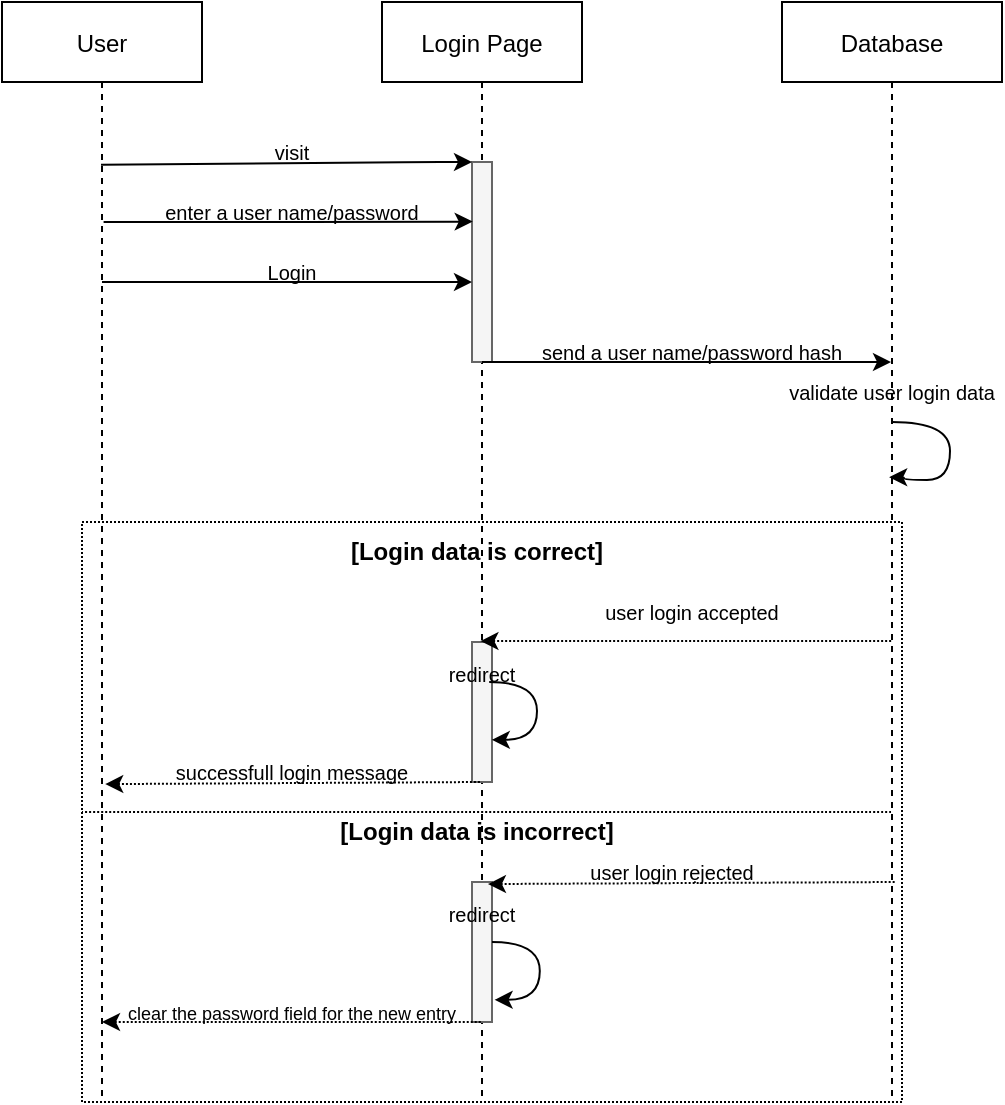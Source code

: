 <mxfile version="16.2.4" type="github">
  <diagram id="kgpKYQtTHZ0yAKxKKP6v" name="Page-1">
    <mxGraphModel dx="1176" dy="692" grid="1" gridSize="10" guides="1" tooltips="1" connect="1" arrows="1" fold="1" page="1" pageScale="1" pageWidth="850" pageHeight="1100" math="0" shadow="0">
      <root>
        <mxCell id="0" />
        <mxCell id="1" parent="0" />
        <mxCell id="GfbCD9sPl2tcQUkUfjPo-22" value="" style="rounded=0;whiteSpace=wrap;html=1;fontSize=10;strokeWidth=1;dashed=1;dashPattern=1 1;" vertex="1" parent="1">
          <mxGeometry x="160" y="390" width="410" height="290" as="geometry" />
        </mxCell>
        <mxCell id="3nuBFxr9cyL0pnOWT2aG-1" value="User" style="shape=umlLifeline;perimeter=lifelinePerimeter;container=1;collapsible=0;recursiveResize=0;rounded=0;shadow=0;strokeWidth=1;" parent="1" vertex="1">
          <mxGeometry x="120" y="130" width="100" height="550" as="geometry" />
        </mxCell>
        <mxCell id="3nuBFxr9cyL0pnOWT2aG-5" value="Login Page" style="shape=umlLifeline;perimeter=lifelinePerimeter;container=1;collapsible=0;recursiveResize=0;rounded=0;shadow=0;strokeWidth=1;" parent="1" vertex="1">
          <mxGeometry x="310" y="130" width="100" height="550" as="geometry" />
        </mxCell>
        <mxCell id="3nuBFxr9cyL0pnOWT2aG-6" value="" style="points=[];perimeter=orthogonalPerimeter;rounded=0;shadow=0;strokeWidth=1;fillColor=#f5f5f5;fontColor=#333333;strokeColor=#666666;" parent="3nuBFxr9cyL0pnOWT2aG-5" vertex="1">
          <mxGeometry x="45" y="80" width="10" height="100" as="geometry" />
        </mxCell>
        <mxCell id="GfbCD9sPl2tcQUkUfjPo-28" value="" style="points=[];perimeter=orthogonalPerimeter;rounded=0;shadow=0;strokeWidth=1;fillColor=#f5f5f5;fontColor=#333333;strokeColor=#666666;" vertex="1" parent="3nuBFxr9cyL0pnOWT2aG-5">
          <mxGeometry x="45" y="320" width="10" height="70" as="geometry" />
        </mxCell>
        <mxCell id="GfbCD9sPl2tcQUkUfjPo-29" value="&lt;font style=&quot;font-size: 10px&quot;&gt;redirect&lt;/font&gt;" style="text;html=1;strokeColor=none;fillColor=none;align=center;verticalAlign=middle;whiteSpace=wrap;rounded=0;fontSize=13;" vertex="1" parent="3nuBFxr9cyL0pnOWT2aG-5">
          <mxGeometry x="20" y="320" width="60" height="30" as="geometry" />
        </mxCell>
        <mxCell id="GfbCD9sPl2tcQUkUfjPo-38" value="" style="points=[];perimeter=orthogonalPerimeter;rounded=0;shadow=0;strokeWidth=1;fillColor=#f5f5f5;fontColor=#333333;strokeColor=#666666;" vertex="1" parent="3nuBFxr9cyL0pnOWT2aG-5">
          <mxGeometry x="45" y="440" width="10" height="70" as="geometry" />
        </mxCell>
        <mxCell id="GfbCD9sPl2tcQUkUfjPo-41" value="" style="endArrow=classic;html=1;fontSize=10;edgeStyle=orthogonalEdgeStyle;curved=1;exitX=0.51;exitY=0.41;exitDx=0;exitDy=0;exitPerimeter=0;entryX=0.522;entryY=0.466;entryDx=0;entryDy=0;entryPerimeter=0;" edge="1" parent="3nuBFxr9cyL0pnOWT2aG-5">
          <mxGeometry width="50" height="50" relative="1" as="geometry">
            <mxPoint x="55.0" y="470" as="sourcePoint" />
            <mxPoint x="56.32" y="498.56" as="targetPoint" />
            <Array as="points">
              <mxPoint x="78.9" y="469.9" />
              <mxPoint x="78.9" y="498.9" />
              <mxPoint x="55.9" y="498.9" />
            </Array>
          </mxGeometry>
        </mxCell>
        <mxCell id="GfbCD9sPl2tcQUkUfjPo-7" value="visit" style="text;html=1;strokeColor=none;fillColor=none;align=center;verticalAlign=middle;whiteSpace=wrap;rounded=0;fontSize=10;" vertex="1" parent="1">
          <mxGeometry x="235" y="200" width="60" height="10" as="geometry" />
        </mxCell>
        <mxCell id="GfbCD9sPl2tcQUkUfjPo-8" value="Database" style="shape=umlLifeline;perimeter=lifelinePerimeter;container=1;collapsible=0;recursiveResize=0;rounded=0;shadow=0;strokeWidth=1;" vertex="1" parent="1">
          <mxGeometry x="510" y="130" width="110" height="550" as="geometry" />
        </mxCell>
        <mxCell id="GfbCD9sPl2tcQUkUfjPo-19" value="validate user login data" style="text;html=1;strokeColor=none;fillColor=none;align=center;verticalAlign=middle;whiteSpace=wrap;rounded=0;fontSize=10;" vertex="1" parent="GfbCD9sPl2tcQUkUfjPo-8">
          <mxGeometry y="180" width="110" height="30" as="geometry" />
        </mxCell>
        <mxCell id="GfbCD9sPl2tcQUkUfjPo-36" value="" style="endArrow=none;html=1;rounded=1;exitX=0.508;exitY=0.625;exitDx=0;exitDy=0;exitPerimeter=0;startArrow=classic;startFill=1;endFill=0;dashed=1;dashPattern=1 1;entryX=0.499;entryY=0.623;entryDx=0;entryDy=0;entryPerimeter=0;" edge="1" parent="GfbCD9sPl2tcQUkUfjPo-8">
          <mxGeometry width="50" height="50" relative="1" as="geometry">
            <mxPoint x="-147.04" y="441.02" as="sourcePoint" />
            <mxPoint x="57.05" y="440.0" as="targetPoint" />
          </mxGeometry>
        </mxCell>
        <mxCell id="GfbCD9sPl2tcQUkUfjPo-39" value="" style="endArrow=classic;html=1;fontSize=10;edgeStyle=orthogonalEdgeStyle;curved=1;exitX=0.5;exitY=1;exitDx=0;exitDy=0;entryX=0.487;entryY=0.432;entryDx=0;entryDy=0;entryPerimeter=0;" edge="1" parent="GfbCD9sPl2tcQUkUfjPo-8" source="GfbCD9sPl2tcQUkUfjPo-19" target="GfbCD9sPl2tcQUkUfjPo-8">
          <mxGeometry width="50" height="50" relative="1" as="geometry">
            <mxPoint x="60.0" y="210" as="sourcePoint" />
            <mxPoint x="61.32" y="238.56" as="targetPoint" />
            <Array as="points">
              <mxPoint x="84" y="210" />
              <mxPoint x="84" y="239" />
              <mxPoint x="61" y="239" />
              <mxPoint x="61" y="238" />
            </Array>
          </mxGeometry>
        </mxCell>
        <mxCell id="GfbCD9sPl2tcQUkUfjPo-9" value="" style="endArrow=classic;html=1;rounded=1;exitX=0.495;exitY=0.148;exitDx=0;exitDy=0;exitPerimeter=0;" edge="1" parent="1" source="3nuBFxr9cyL0pnOWT2aG-1" target="3nuBFxr9cyL0pnOWT2aG-6">
          <mxGeometry width="50" height="50" relative="1" as="geometry">
            <mxPoint x="170.0" y="180" as="sourcePoint" />
            <mxPoint x="340.19" y="180" as="targetPoint" />
            <Array as="points">
              <mxPoint x="330" y="210" />
            </Array>
          </mxGeometry>
        </mxCell>
        <mxCell id="GfbCD9sPl2tcQUkUfjPo-6" value="" style="endArrow=classic;html=1;rounded=1;entryX=0.035;entryY=0.298;entryDx=0;entryDy=0;exitX=0.508;exitY=0.2;exitDx=0;exitDy=0;exitPerimeter=0;entryPerimeter=0;" edge="1" parent="1" source="3nuBFxr9cyL0pnOWT2aG-1" target="3nuBFxr9cyL0pnOWT2aG-6">
          <mxGeometry width="50" height="50" relative="1" as="geometry">
            <mxPoint x="290" y="230" as="sourcePoint" />
            <mxPoint x="340" y="180" as="targetPoint" />
            <Array as="points">
              <mxPoint x="260" y="240" />
            </Array>
          </mxGeometry>
        </mxCell>
        <mxCell id="GfbCD9sPl2tcQUkUfjPo-13" value="Login" style="text;html=1;strokeColor=none;fillColor=none;align=center;verticalAlign=middle;whiteSpace=wrap;rounded=0;fontSize=10;" vertex="1" parent="1">
          <mxGeometry x="235" y="260" width="60" height="10" as="geometry" />
        </mxCell>
        <mxCell id="GfbCD9sPl2tcQUkUfjPo-15" value="" style="endArrow=classic;html=1;rounded=1;" edge="1" parent="1" target="GfbCD9sPl2tcQUkUfjPo-8">
          <mxGeometry width="50" height="50" relative="1" as="geometry">
            <mxPoint x="360.0" y="310" as="sourcePoint" />
            <mxPoint x="545" y="310" as="targetPoint" />
          </mxGeometry>
        </mxCell>
        <mxCell id="GfbCD9sPl2tcQUkUfjPo-16" value="send a user name/password hash" style="text;html=1;strokeColor=none;fillColor=none;align=center;verticalAlign=middle;whiteSpace=wrap;rounded=0;fontSize=10;" vertex="1" parent="1">
          <mxGeometry x="380" y="300" width="170" height="10" as="geometry" />
        </mxCell>
        <mxCell id="GfbCD9sPl2tcQUkUfjPo-23" value="&lt;b style=&quot;font-size: 12px;&quot;&gt;&lt;font style=&quot;font-size: 12px;&quot;&gt;[Login data is correct]&lt;/font&gt;&lt;/b&gt;" style="text;html=1;strokeColor=none;fillColor=none;align=center;verticalAlign=middle;whiteSpace=wrap;rounded=0;fontSize=12;" vertex="1" parent="1">
          <mxGeometry x="280" y="390" width="155" height="30" as="geometry" />
        </mxCell>
        <mxCell id="GfbCD9sPl2tcQUkUfjPo-25" value="user login accepted" style="text;html=1;strokeColor=none;fillColor=none;align=center;verticalAlign=middle;whiteSpace=wrap;rounded=0;fontSize=10;" vertex="1" parent="1">
          <mxGeometry x="380" y="430" width="170" height="10" as="geometry" />
        </mxCell>
        <mxCell id="GfbCD9sPl2tcQUkUfjPo-27" value="" style="endArrow=none;html=1;rounded=1;startArrow=classic;startFill=1;endFill=0;dashed=1;dashPattern=1 1;entryX=0.503;entryY=0.581;entryDx=0;entryDy=0;entryPerimeter=0;exitX=0.492;exitY=0.581;exitDx=0;exitDy=0;exitPerimeter=0;" edge="1" parent="1" source="3nuBFxr9cyL0pnOWT2aG-5" target="GfbCD9sPl2tcQUkUfjPo-8">
          <mxGeometry width="50" height="50" relative="1" as="geometry">
            <mxPoint x="380.0" y="430" as="sourcePoint" />
            <mxPoint x="565" y="430" as="targetPoint" />
            <Array as="points" />
          </mxGeometry>
        </mxCell>
        <mxCell id="GfbCD9sPl2tcQUkUfjPo-10" value="enter a user name/password" style="text;html=1;strokeColor=none;fillColor=none;align=center;verticalAlign=middle;whiteSpace=wrap;rounded=0;fontSize=10;" vertex="1" parent="1">
          <mxGeometry x="180" y="230" width="170" height="10" as="geometry" />
        </mxCell>
        <mxCell id="GfbCD9sPl2tcQUkUfjPo-12" value="" style="endArrow=classic;html=1;rounded=1;" edge="1" parent="1">
          <mxGeometry width="50" height="50" relative="1" as="geometry">
            <mxPoint x="170.0" y="270" as="sourcePoint" />
            <mxPoint x="355" y="270" as="targetPoint" />
            <Array as="points">
              <mxPoint x="270" y="270" />
            </Array>
          </mxGeometry>
        </mxCell>
        <mxCell id="GfbCD9sPl2tcQUkUfjPo-30" value="" style="endArrow=classic;html=1;fontSize=10;edgeStyle=orthogonalEdgeStyle;curved=1;exitX=0.51;exitY=0.41;exitDx=0;exitDy=0;exitPerimeter=0;entryX=0.522;entryY=0.466;entryDx=0;entryDy=0;entryPerimeter=0;" edge="1" parent="1">
          <mxGeometry width="50" height="50" relative="1" as="geometry">
            <mxPoint x="363.6" y="470" as="sourcePoint" />
            <mxPoint x="364.92" y="498.56" as="targetPoint" />
            <Array as="points">
              <mxPoint x="387.5" y="469.9" />
              <mxPoint x="387.5" y="498.9" />
              <mxPoint x="364.5" y="498.9" />
            </Array>
          </mxGeometry>
        </mxCell>
        <mxCell id="GfbCD9sPl2tcQUkUfjPo-31" value="" style="endArrow=none;html=1;rounded=1;exitX=0.516;exitY=0.711;exitDx=0;exitDy=0;exitPerimeter=0;startArrow=classic;startFill=1;endFill=0;dashed=1;dashPattern=1 1;" edge="1" parent="1" source="3nuBFxr9cyL0pnOWT2aG-1">
          <mxGeometry width="50" height="50" relative="1" as="geometry">
            <mxPoint x="170.0" y="522.55" as="sourcePoint" />
            <mxPoint x="360" y="520" as="targetPoint" />
          </mxGeometry>
        </mxCell>
        <mxCell id="GfbCD9sPl2tcQUkUfjPo-32" value="successfull login message" style="text;html=1;strokeColor=none;fillColor=none;align=center;verticalAlign=middle;whiteSpace=wrap;rounded=0;fontSize=10;" vertex="1" parent="1">
          <mxGeometry x="180" y="510" width="170" height="10" as="geometry" />
        </mxCell>
        <mxCell id="GfbCD9sPl2tcQUkUfjPo-34" value="" style="endArrow=none;dashed=1;html=1;dashPattern=1 1;fontSize=10;curved=1;entryX=0;entryY=0.5;entryDx=0;entryDy=0;" edge="1" parent="1" source="GfbCD9sPl2tcQUkUfjPo-8" target="GfbCD9sPl2tcQUkUfjPo-22">
          <mxGeometry width="50" height="50" relative="1" as="geometry">
            <mxPoint x="320" y="560" as="sourcePoint" />
            <mxPoint x="370" y="510" as="targetPoint" />
          </mxGeometry>
        </mxCell>
        <mxCell id="GfbCD9sPl2tcQUkUfjPo-35" value="&lt;b style=&quot;font-size: 12px;&quot;&gt;&lt;font style=&quot;font-size: 12px;&quot;&gt;[Login data is incorrect]&lt;/font&gt;&lt;/b&gt;" style="text;html=1;strokeColor=none;fillColor=none;align=center;verticalAlign=middle;whiteSpace=wrap;rounded=0;fontSize=12;" vertex="1" parent="1">
          <mxGeometry x="280" y="530" width="155" height="30" as="geometry" />
        </mxCell>
        <mxCell id="GfbCD9sPl2tcQUkUfjPo-37" value="user login rẹjected" style="text;html=1;strokeColor=none;fillColor=none;align=center;verticalAlign=middle;whiteSpace=wrap;rounded=0;fontSize=10;" vertex="1" parent="1">
          <mxGeometry x="370" y="560" width="170" height="10" as="geometry" />
        </mxCell>
        <mxCell id="GfbCD9sPl2tcQUkUfjPo-40" value="&lt;font style=&quot;font-size: 10px&quot;&gt;redirect&lt;/font&gt;" style="text;html=1;strokeColor=none;fillColor=none;align=center;verticalAlign=middle;whiteSpace=wrap;rounded=0;fontSize=13;" vertex="1" parent="1">
          <mxGeometry x="330" y="570" width="60" height="30" as="geometry" />
        </mxCell>
        <mxCell id="GfbCD9sPl2tcQUkUfjPo-43" value="" style="endArrow=none;html=1;rounded=1;startArrow=classic;startFill=1;endFill=0;dashed=1;dashPattern=1 1;" edge="1" parent="1">
          <mxGeometry width="50" height="50" relative="1" as="geometry">
            <mxPoint x="170" y="640" as="sourcePoint" />
            <mxPoint x="360" y="640" as="targetPoint" />
          </mxGeometry>
        </mxCell>
        <mxCell id="GfbCD9sPl2tcQUkUfjPo-44" value="&lt;font style=&quot;font-size: 9px&quot;&gt;clear the password field for the new entry&lt;/font&gt;" style="text;html=1;strokeColor=none;fillColor=none;align=center;verticalAlign=middle;whiteSpace=wrap;rounded=0;fontSize=10;" vertex="1" parent="1">
          <mxGeometry x="180" y="630" width="170" height="10" as="geometry" />
        </mxCell>
      </root>
    </mxGraphModel>
  </diagram>
</mxfile>
